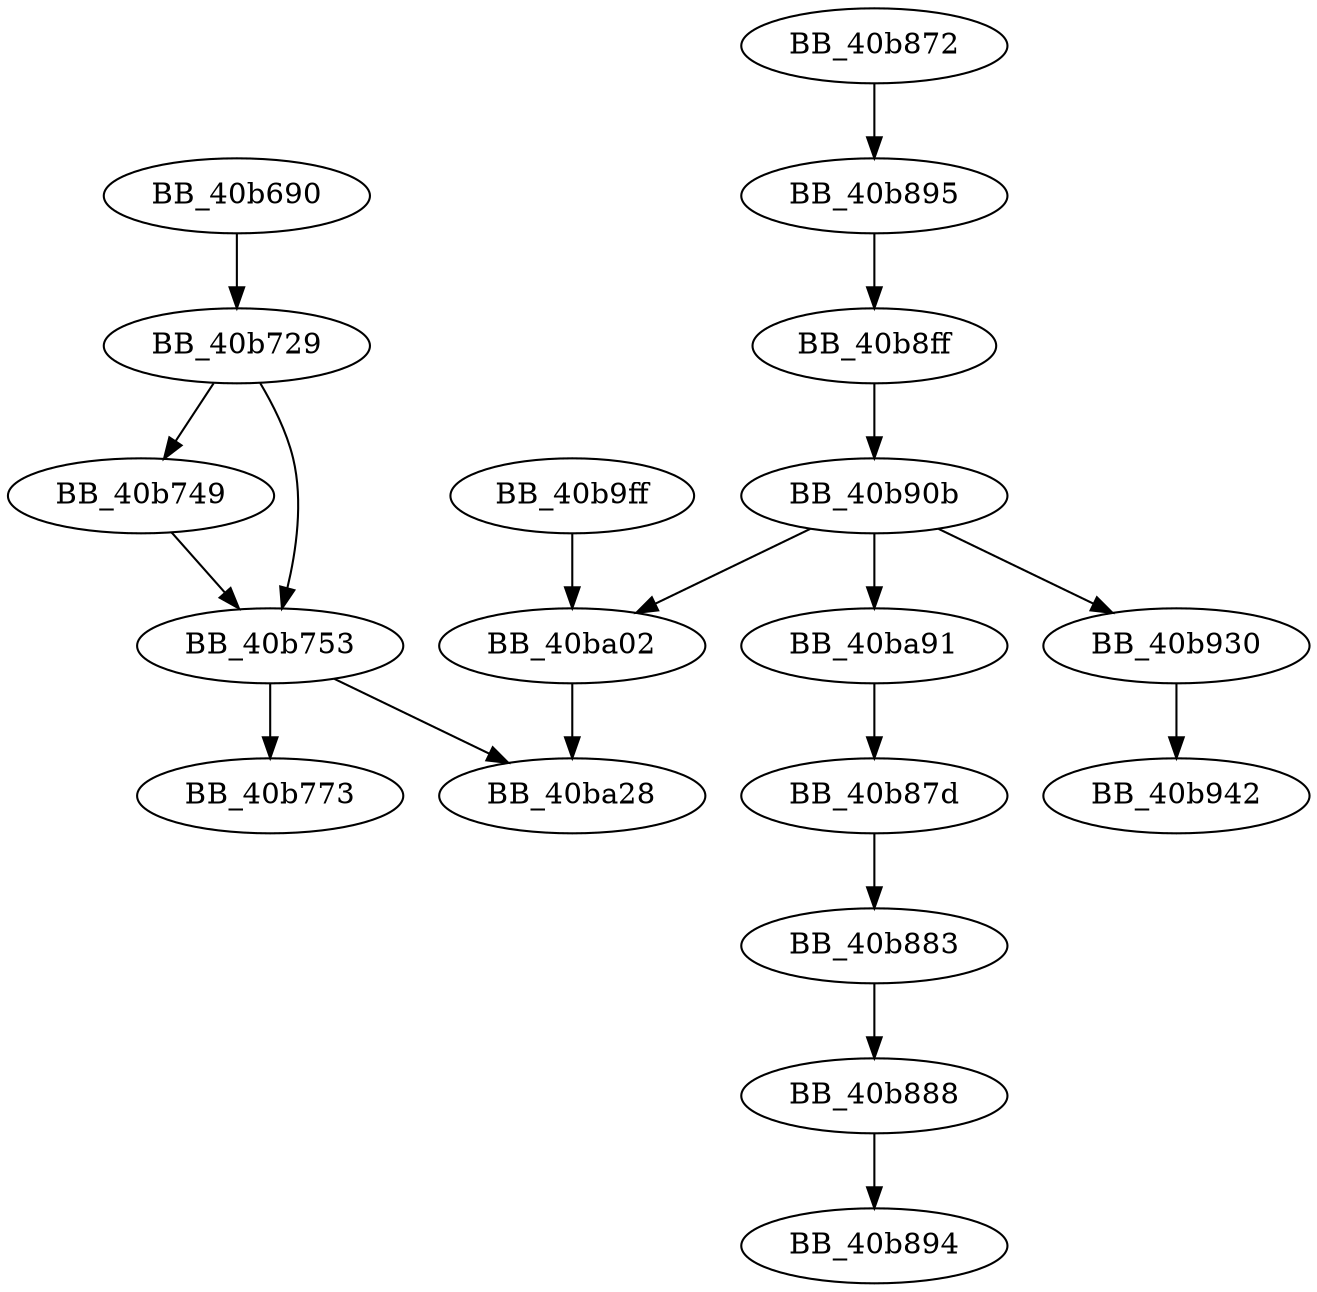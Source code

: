 DiGraph sub_40B690{
BB_40b690->BB_40b729
BB_40b729->BB_40b749
BB_40b729->BB_40b753
BB_40b749->BB_40b753
BB_40b753->BB_40b773
BB_40b753->BB_40ba28
BB_40b872->BB_40b895
BB_40b87d->BB_40b883
BB_40b883->BB_40b888
BB_40b888->BB_40b894
BB_40b895->BB_40b8ff
BB_40b8ff->BB_40b90b
BB_40b90b->BB_40b930
BB_40b90b->BB_40ba02
BB_40b90b->BB_40ba91
BB_40b930->BB_40b942
BB_40b9ff->BB_40ba02
BB_40ba02->BB_40ba28
BB_40ba91->BB_40b87d
}
